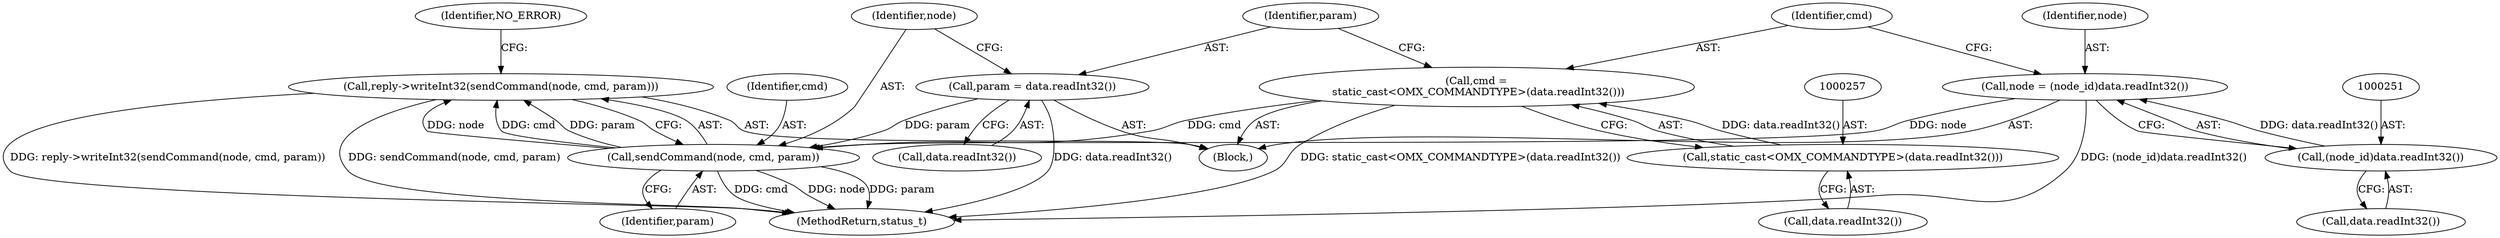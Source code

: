 digraph "0_Android_1171e7c047bf79e7c93342bb6a812c9edd86aa84@API" {
"1000263" [label="(Call,reply->writeInt32(sendCommand(node, cmd, param)))"];
"1000264" [label="(Call,sendCommand(node, cmd, param))"];
"1000248" [label="(Call,node = (node_id)data.readInt32())"];
"1000250" [label="(Call,(node_id)data.readInt32())"];
"1000254" [label="(Call,cmd =\n static_cast<OMX_COMMANDTYPE>(data.readInt32()))"];
"1000256" [label="(Call,static_cast<OMX_COMMANDTYPE>(data.readInt32()))"];
"1000260" [label="(Call,param = data.readInt32())"];
"1000264" [label="(Call,sendCommand(node, cmd, param))"];
"1000265" [label="(Identifier,node)"];
"1000255" [label="(Identifier,cmd)"];
"1000262" [label="(Call,data.readInt32())"];
"1000256" [label="(Call,static_cast<OMX_COMMANDTYPE>(data.readInt32()))"];
"1000269" [label="(Identifier,NO_ERROR)"];
"1000261" [label="(Identifier,param)"];
"1001075" [label="(MethodReturn,status_t)"];
"1000254" [label="(Call,cmd =\n static_cast<OMX_COMMANDTYPE>(data.readInt32()))"];
"1000242" [label="(Block,)"];
"1000252" [label="(Call,data.readInt32())"];
"1000250" [label="(Call,(node_id)data.readInt32())"];
"1000263" [label="(Call,reply->writeInt32(sendCommand(node, cmd, param)))"];
"1000260" [label="(Call,param = data.readInt32())"];
"1000258" [label="(Call,data.readInt32())"];
"1000267" [label="(Identifier,param)"];
"1000248" [label="(Call,node = (node_id)data.readInt32())"];
"1000249" [label="(Identifier,node)"];
"1000266" [label="(Identifier,cmd)"];
"1000263" -> "1000242"  [label="AST: "];
"1000263" -> "1000264"  [label="CFG: "];
"1000264" -> "1000263"  [label="AST: "];
"1000269" -> "1000263"  [label="CFG: "];
"1000263" -> "1001075"  [label="DDG: reply->writeInt32(sendCommand(node, cmd, param))"];
"1000263" -> "1001075"  [label="DDG: sendCommand(node, cmd, param)"];
"1000264" -> "1000263"  [label="DDG: node"];
"1000264" -> "1000263"  [label="DDG: cmd"];
"1000264" -> "1000263"  [label="DDG: param"];
"1000264" -> "1000267"  [label="CFG: "];
"1000265" -> "1000264"  [label="AST: "];
"1000266" -> "1000264"  [label="AST: "];
"1000267" -> "1000264"  [label="AST: "];
"1000264" -> "1001075"  [label="DDG: node"];
"1000264" -> "1001075"  [label="DDG: param"];
"1000264" -> "1001075"  [label="DDG: cmd"];
"1000248" -> "1000264"  [label="DDG: node"];
"1000254" -> "1000264"  [label="DDG: cmd"];
"1000260" -> "1000264"  [label="DDG: param"];
"1000248" -> "1000242"  [label="AST: "];
"1000248" -> "1000250"  [label="CFG: "];
"1000249" -> "1000248"  [label="AST: "];
"1000250" -> "1000248"  [label="AST: "];
"1000255" -> "1000248"  [label="CFG: "];
"1000248" -> "1001075"  [label="DDG: (node_id)data.readInt32()"];
"1000250" -> "1000248"  [label="DDG: data.readInt32()"];
"1000250" -> "1000252"  [label="CFG: "];
"1000251" -> "1000250"  [label="AST: "];
"1000252" -> "1000250"  [label="AST: "];
"1000254" -> "1000242"  [label="AST: "];
"1000254" -> "1000256"  [label="CFG: "];
"1000255" -> "1000254"  [label="AST: "];
"1000256" -> "1000254"  [label="AST: "];
"1000261" -> "1000254"  [label="CFG: "];
"1000254" -> "1001075"  [label="DDG: static_cast<OMX_COMMANDTYPE>(data.readInt32())"];
"1000256" -> "1000254"  [label="DDG: data.readInt32()"];
"1000256" -> "1000258"  [label="CFG: "];
"1000257" -> "1000256"  [label="AST: "];
"1000258" -> "1000256"  [label="AST: "];
"1000260" -> "1000242"  [label="AST: "];
"1000260" -> "1000262"  [label="CFG: "];
"1000261" -> "1000260"  [label="AST: "];
"1000262" -> "1000260"  [label="AST: "];
"1000265" -> "1000260"  [label="CFG: "];
"1000260" -> "1001075"  [label="DDG: data.readInt32()"];
}
